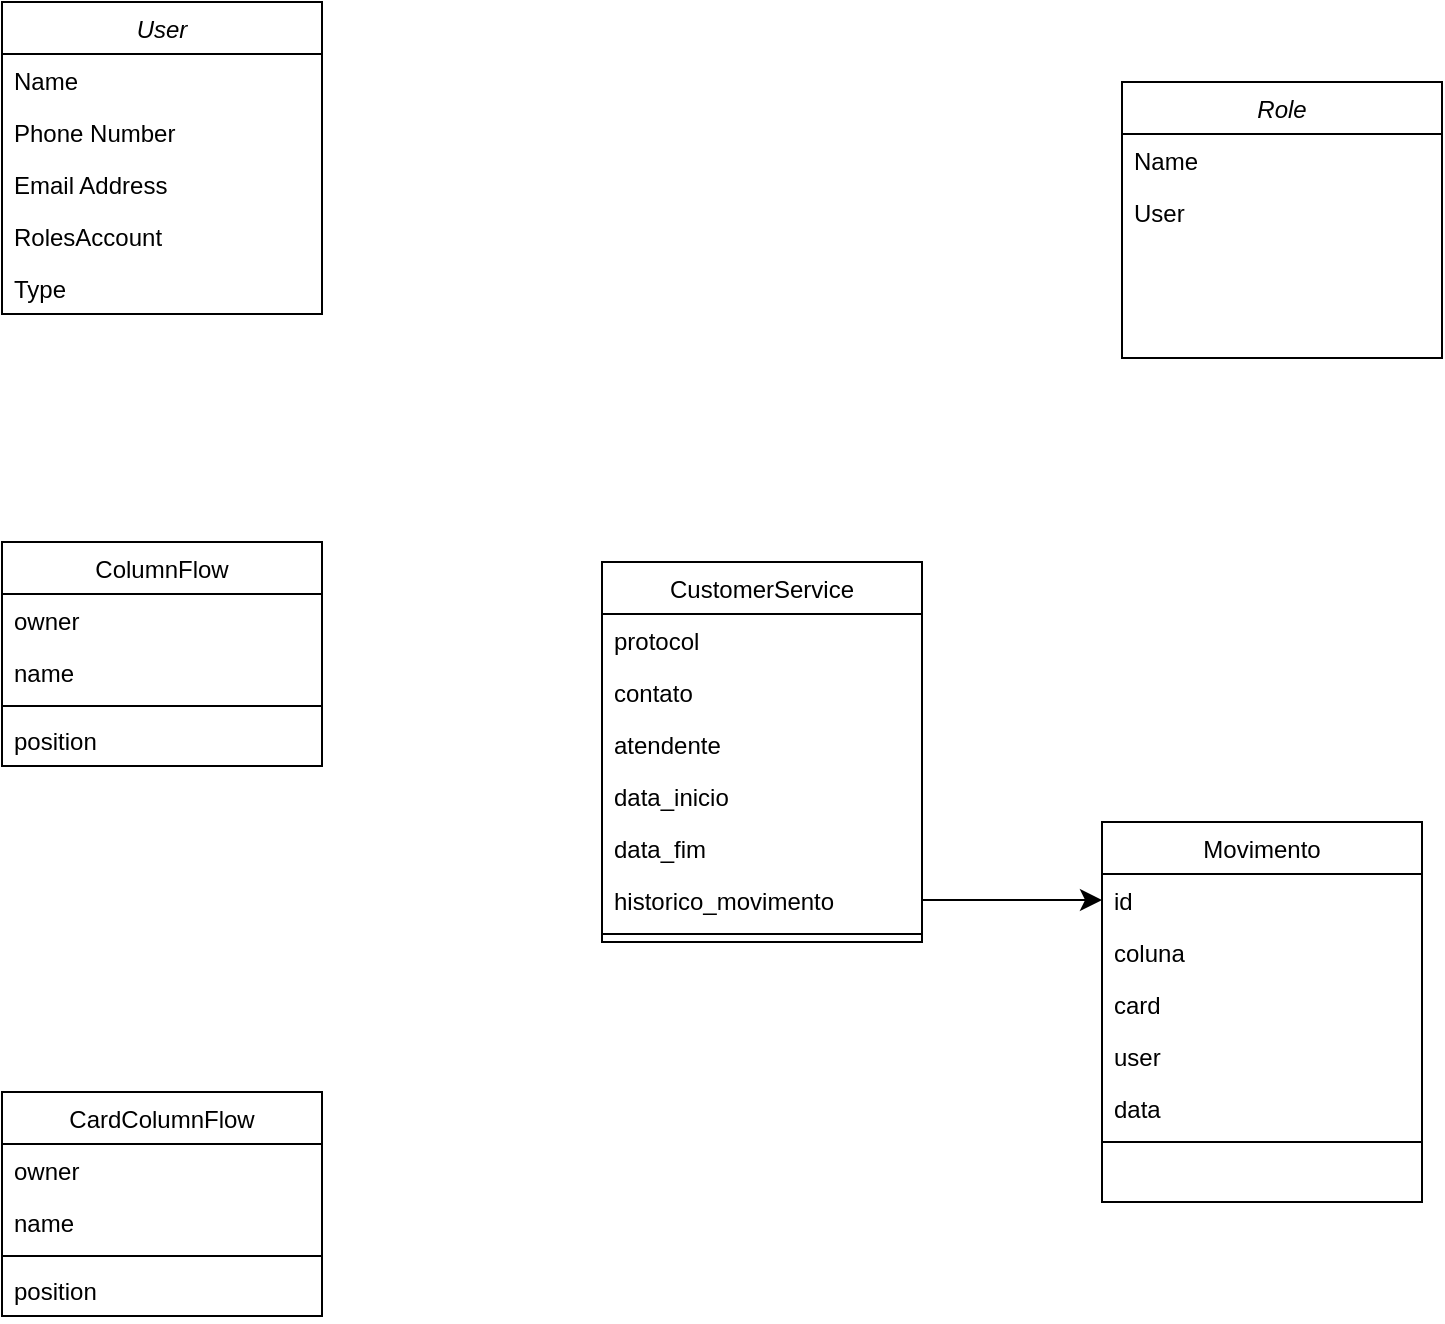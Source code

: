 <mxfile version="21.5.2" type="device">
  <diagram id="C5RBs43oDa-KdzZeNtuy" name="Page-1">
    <mxGraphModel dx="2074" dy="843" grid="1" gridSize="10" guides="1" tooltips="1" connect="1" arrows="1" fold="1" page="1" pageScale="1" pageWidth="827" pageHeight="1169" math="0" shadow="0">
      <root>
        <mxCell id="WIyWlLk6GJQsqaUBKTNV-0" />
        <mxCell id="WIyWlLk6GJQsqaUBKTNV-1" parent="WIyWlLk6GJQsqaUBKTNV-0" />
        <mxCell id="zkfFHV4jXpPFQw0GAbJ--0" value="User" style="swimlane;fontStyle=2;align=center;verticalAlign=top;childLayout=stackLayout;horizontal=1;startSize=26;horizontalStack=0;resizeParent=1;resizeLast=0;collapsible=1;marginBottom=0;rounded=0;shadow=0;strokeWidth=1;" parent="WIyWlLk6GJQsqaUBKTNV-1" vertex="1">
          <mxGeometry x="40" y="40" width="160" height="156" as="geometry">
            <mxRectangle x="230" y="140" width="160" height="26" as="alternateBounds" />
          </mxGeometry>
        </mxCell>
        <mxCell id="zkfFHV4jXpPFQw0GAbJ--1" value="Name" style="text;align=left;verticalAlign=top;spacingLeft=4;spacingRight=4;overflow=hidden;rotatable=0;points=[[0,0.5],[1,0.5]];portConstraint=eastwest;" parent="zkfFHV4jXpPFQw0GAbJ--0" vertex="1">
          <mxGeometry y="26" width="160" height="26" as="geometry" />
        </mxCell>
        <mxCell id="zkfFHV4jXpPFQw0GAbJ--2" value="Phone Number" style="text;align=left;verticalAlign=top;spacingLeft=4;spacingRight=4;overflow=hidden;rotatable=0;points=[[0,0.5],[1,0.5]];portConstraint=eastwest;rounded=0;shadow=0;html=0;" parent="zkfFHV4jXpPFQw0GAbJ--0" vertex="1">
          <mxGeometry y="52" width="160" height="26" as="geometry" />
        </mxCell>
        <mxCell id="zkfFHV4jXpPFQw0GAbJ--3" value="Email Address" style="text;align=left;verticalAlign=top;spacingLeft=4;spacingRight=4;overflow=hidden;rotatable=0;points=[[0,0.5],[1,0.5]];portConstraint=eastwest;rounded=0;shadow=0;html=0;" parent="zkfFHV4jXpPFQw0GAbJ--0" vertex="1">
          <mxGeometry y="78" width="160" height="26" as="geometry" />
        </mxCell>
        <mxCell id="uVqrEC_HRoJgp9RVOFxQ-38" value="RolesAccount" style="text;align=left;verticalAlign=top;spacingLeft=4;spacingRight=4;overflow=hidden;rotatable=0;points=[[0,0.5],[1,0.5]];portConstraint=eastwest;rounded=0;shadow=0;html=0;" vertex="1" parent="zkfFHV4jXpPFQw0GAbJ--0">
          <mxGeometry y="104" width="160" height="26" as="geometry" />
        </mxCell>
        <mxCell id="uVqrEC_HRoJgp9RVOFxQ-40" value="Type" style="text;align=left;verticalAlign=top;spacingLeft=4;spacingRight=4;overflow=hidden;rotatable=0;points=[[0,0.5],[1,0.5]];portConstraint=eastwest;rounded=0;shadow=0;html=0;" vertex="1" parent="zkfFHV4jXpPFQw0GAbJ--0">
          <mxGeometry y="130" width="160" height="26" as="geometry" />
        </mxCell>
        <mxCell id="uVqrEC_HRoJgp9RVOFxQ-0" value="ColumnFlow" style="swimlane;fontStyle=0;align=center;verticalAlign=top;childLayout=stackLayout;horizontal=1;startSize=26;horizontalStack=0;resizeParent=1;resizeLast=0;collapsible=1;marginBottom=0;rounded=0;shadow=0;strokeWidth=1;" vertex="1" parent="WIyWlLk6GJQsqaUBKTNV-1">
          <mxGeometry x="40" y="310" width="160" height="112" as="geometry">
            <mxRectangle x="340" y="380" width="170" height="26" as="alternateBounds" />
          </mxGeometry>
        </mxCell>
        <mxCell id="uVqrEC_HRoJgp9RVOFxQ-1" value="owner" style="text;align=left;verticalAlign=top;spacingLeft=4;spacingRight=4;overflow=hidden;rotatable=0;points=[[0,0.5],[1,0.5]];portConstraint=eastwest;" vertex="1" parent="uVqrEC_HRoJgp9RVOFxQ-0">
          <mxGeometry y="26" width="160" height="26" as="geometry" />
        </mxCell>
        <mxCell id="uVqrEC_HRoJgp9RVOFxQ-3" value="name" style="text;align=left;verticalAlign=top;spacingLeft=4;spacingRight=4;overflow=hidden;rotatable=0;points=[[0,0.5],[1,0.5]];portConstraint=eastwest;" vertex="1" parent="uVqrEC_HRoJgp9RVOFxQ-0">
          <mxGeometry y="52" width="160" height="26" as="geometry" />
        </mxCell>
        <mxCell id="uVqrEC_HRoJgp9RVOFxQ-2" value="" style="line;html=1;strokeWidth=1;align=left;verticalAlign=middle;spacingTop=-1;spacingLeft=3;spacingRight=3;rotatable=0;labelPosition=right;points=[];portConstraint=eastwest;" vertex="1" parent="uVqrEC_HRoJgp9RVOFxQ-0">
          <mxGeometry y="78" width="160" height="8" as="geometry" />
        </mxCell>
        <mxCell id="uVqrEC_HRoJgp9RVOFxQ-30" value="position" style="text;align=left;verticalAlign=top;spacingLeft=4;spacingRight=4;overflow=hidden;rotatable=0;points=[[0,0.5],[1,0.5]];portConstraint=eastwest;" vertex="1" parent="uVqrEC_HRoJgp9RVOFxQ-0">
          <mxGeometry y="86" width="160" height="26" as="geometry" />
        </mxCell>
        <mxCell id="uVqrEC_HRoJgp9RVOFxQ-4" value="CustomerService" style="swimlane;fontStyle=0;align=center;verticalAlign=top;childLayout=stackLayout;horizontal=1;startSize=26;horizontalStack=0;resizeParent=1;resizeLast=0;collapsible=1;marginBottom=0;rounded=0;shadow=0;strokeWidth=1;" vertex="1" parent="WIyWlLk6GJQsqaUBKTNV-1">
          <mxGeometry x="340" y="320" width="160" height="190" as="geometry">
            <mxRectangle x="340" y="380" width="170" height="26" as="alternateBounds" />
          </mxGeometry>
        </mxCell>
        <mxCell id="uVqrEC_HRoJgp9RVOFxQ-5" value="protocol" style="text;align=left;verticalAlign=top;spacingLeft=4;spacingRight=4;overflow=hidden;rotatable=0;points=[[0,0.5],[1,0.5]];portConstraint=eastwest;" vertex="1" parent="uVqrEC_HRoJgp9RVOFxQ-4">
          <mxGeometry y="26" width="160" height="26" as="geometry" />
        </mxCell>
        <mxCell id="uVqrEC_HRoJgp9RVOFxQ-6" value="contato" style="text;align=left;verticalAlign=top;spacingLeft=4;spacingRight=4;overflow=hidden;rotatable=0;points=[[0,0.5],[1,0.5]];portConstraint=eastwest;" vertex="1" parent="uVqrEC_HRoJgp9RVOFxQ-4">
          <mxGeometry y="52" width="160" height="26" as="geometry" />
        </mxCell>
        <mxCell id="uVqrEC_HRoJgp9RVOFxQ-8" value="atendente" style="text;align=left;verticalAlign=top;spacingLeft=4;spacingRight=4;overflow=hidden;rotatable=0;points=[[0,0.5],[1,0.5]];portConstraint=eastwest;" vertex="1" parent="uVqrEC_HRoJgp9RVOFxQ-4">
          <mxGeometry y="78" width="160" height="26" as="geometry" />
        </mxCell>
        <mxCell id="uVqrEC_HRoJgp9RVOFxQ-10" value="data_inicio" style="text;align=left;verticalAlign=top;spacingLeft=4;spacingRight=4;overflow=hidden;rotatable=0;points=[[0,0.5],[1,0.5]];portConstraint=eastwest;" vertex="1" parent="uVqrEC_HRoJgp9RVOFxQ-4">
          <mxGeometry y="104" width="160" height="26" as="geometry" />
        </mxCell>
        <mxCell id="uVqrEC_HRoJgp9RVOFxQ-11" value="data_fim" style="text;align=left;verticalAlign=top;spacingLeft=4;spacingRight=4;overflow=hidden;rotatable=0;points=[[0,0.5],[1,0.5]];portConstraint=eastwest;" vertex="1" parent="uVqrEC_HRoJgp9RVOFxQ-4">
          <mxGeometry y="130" width="160" height="26" as="geometry" />
        </mxCell>
        <mxCell id="uVqrEC_HRoJgp9RVOFxQ-12" value="historico_movimento" style="text;align=left;verticalAlign=top;spacingLeft=4;spacingRight=4;overflow=hidden;rotatable=0;points=[[0,0.5],[1,0.5]];portConstraint=eastwest;" vertex="1" parent="uVqrEC_HRoJgp9RVOFxQ-4">
          <mxGeometry y="156" width="160" height="26" as="geometry" />
        </mxCell>
        <mxCell id="uVqrEC_HRoJgp9RVOFxQ-7" value="" style="line;html=1;strokeWidth=1;align=left;verticalAlign=middle;spacingTop=-1;spacingLeft=3;spacingRight=3;rotatable=0;labelPosition=right;points=[];portConstraint=eastwest;" vertex="1" parent="uVqrEC_HRoJgp9RVOFxQ-4">
          <mxGeometry y="182" width="160" height="8" as="geometry" />
        </mxCell>
        <mxCell id="uVqrEC_HRoJgp9RVOFxQ-13" value="Movimento" style="swimlane;fontStyle=0;align=center;verticalAlign=top;childLayout=stackLayout;horizontal=1;startSize=26;horizontalStack=0;resizeParent=1;resizeLast=0;collapsible=1;marginBottom=0;rounded=0;shadow=0;strokeWidth=1;" vertex="1" parent="WIyWlLk6GJQsqaUBKTNV-1">
          <mxGeometry x="590" y="450" width="160" height="190" as="geometry">
            <mxRectangle x="340" y="380" width="170" height="26" as="alternateBounds" />
          </mxGeometry>
        </mxCell>
        <mxCell id="uVqrEC_HRoJgp9RVOFxQ-14" value="id" style="text;align=left;verticalAlign=top;spacingLeft=4;spacingRight=4;overflow=hidden;rotatable=0;points=[[0,0.5],[1,0.5]];portConstraint=eastwest;" vertex="1" parent="uVqrEC_HRoJgp9RVOFxQ-13">
          <mxGeometry y="26" width="160" height="26" as="geometry" />
        </mxCell>
        <mxCell id="uVqrEC_HRoJgp9RVOFxQ-22" value="coluna" style="text;align=left;verticalAlign=top;spacingLeft=4;spacingRight=4;overflow=hidden;rotatable=0;points=[[0,0.5],[1,0.5]];portConstraint=eastwest;" vertex="1" parent="uVqrEC_HRoJgp9RVOFxQ-13">
          <mxGeometry y="52" width="160" height="26" as="geometry" />
        </mxCell>
        <mxCell id="uVqrEC_HRoJgp9RVOFxQ-24" value="card" style="text;align=left;verticalAlign=top;spacingLeft=4;spacingRight=4;overflow=hidden;rotatable=0;points=[[0,0.5],[1,0.5]];portConstraint=eastwest;" vertex="1" parent="uVqrEC_HRoJgp9RVOFxQ-13">
          <mxGeometry y="78" width="160" height="26" as="geometry" />
        </mxCell>
        <mxCell id="uVqrEC_HRoJgp9RVOFxQ-15" value="user" style="text;align=left;verticalAlign=top;spacingLeft=4;spacingRight=4;overflow=hidden;rotatable=0;points=[[0,0.5],[1,0.5]];portConstraint=eastwest;" vertex="1" parent="uVqrEC_HRoJgp9RVOFxQ-13">
          <mxGeometry y="104" width="160" height="26" as="geometry" />
        </mxCell>
        <mxCell id="uVqrEC_HRoJgp9RVOFxQ-16" value="data" style="text;align=left;verticalAlign=top;spacingLeft=4;spacingRight=4;overflow=hidden;rotatable=0;points=[[0,0.5],[1,0.5]];portConstraint=eastwest;" vertex="1" parent="uVqrEC_HRoJgp9RVOFxQ-13">
          <mxGeometry y="130" width="160" height="26" as="geometry" />
        </mxCell>
        <mxCell id="uVqrEC_HRoJgp9RVOFxQ-20" value="" style="line;html=1;strokeWidth=1;align=left;verticalAlign=middle;spacingTop=-1;spacingLeft=3;spacingRight=3;rotatable=0;labelPosition=right;points=[];portConstraint=eastwest;" vertex="1" parent="uVqrEC_HRoJgp9RVOFxQ-13">
          <mxGeometry y="156" width="160" height="8" as="geometry" />
        </mxCell>
        <mxCell id="uVqrEC_HRoJgp9RVOFxQ-23" style="edgeStyle=none;curved=1;rounded=0;orthogonalLoop=1;jettySize=auto;html=1;exitX=1;exitY=0.5;exitDx=0;exitDy=0;entryX=0;entryY=0.5;entryDx=0;entryDy=0;fontSize=12;startSize=8;endSize=8;" edge="1" parent="WIyWlLk6GJQsqaUBKTNV-1" source="uVqrEC_HRoJgp9RVOFxQ-12" target="uVqrEC_HRoJgp9RVOFxQ-14">
          <mxGeometry relative="1" as="geometry" />
        </mxCell>
        <mxCell id="uVqrEC_HRoJgp9RVOFxQ-31" value="Role" style="swimlane;fontStyle=2;align=center;verticalAlign=top;childLayout=stackLayout;horizontal=1;startSize=26;horizontalStack=0;resizeParent=1;resizeLast=0;collapsible=1;marginBottom=0;rounded=0;shadow=0;strokeWidth=1;" vertex="1" parent="WIyWlLk6GJQsqaUBKTNV-1">
          <mxGeometry x="600" y="80" width="160" height="138" as="geometry">
            <mxRectangle x="230" y="140" width="160" height="26" as="alternateBounds" />
          </mxGeometry>
        </mxCell>
        <mxCell id="uVqrEC_HRoJgp9RVOFxQ-32" value="Name" style="text;align=left;verticalAlign=top;spacingLeft=4;spacingRight=4;overflow=hidden;rotatable=0;points=[[0,0.5],[1,0.5]];portConstraint=eastwest;" vertex="1" parent="uVqrEC_HRoJgp9RVOFxQ-31">
          <mxGeometry y="26" width="160" height="26" as="geometry" />
        </mxCell>
        <mxCell id="uVqrEC_HRoJgp9RVOFxQ-39" value="User" style="text;align=left;verticalAlign=top;spacingLeft=4;spacingRight=4;overflow=hidden;rotatable=0;points=[[0,0.5],[1,0.5]];portConstraint=eastwest;" vertex="1" parent="uVqrEC_HRoJgp9RVOFxQ-31">
          <mxGeometry y="52" width="160" height="26" as="geometry" />
        </mxCell>
        <mxCell id="uVqrEC_HRoJgp9RVOFxQ-41" value="CardColumnFlow" style="swimlane;fontStyle=0;align=center;verticalAlign=top;childLayout=stackLayout;horizontal=1;startSize=26;horizontalStack=0;resizeParent=1;resizeLast=0;collapsible=1;marginBottom=0;rounded=0;shadow=0;strokeWidth=1;" vertex="1" parent="WIyWlLk6GJQsqaUBKTNV-1">
          <mxGeometry x="40" y="585" width="160" height="112" as="geometry">
            <mxRectangle x="340" y="380" width="170" height="26" as="alternateBounds" />
          </mxGeometry>
        </mxCell>
        <mxCell id="uVqrEC_HRoJgp9RVOFxQ-42" value="owner" style="text;align=left;verticalAlign=top;spacingLeft=4;spacingRight=4;overflow=hidden;rotatable=0;points=[[0,0.5],[1,0.5]];portConstraint=eastwest;" vertex="1" parent="uVqrEC_HRoJgp9RVOFxQ-41">
          <mxGeometry y="26" width="160" height="26" as="geometry" />
        </mxCell>
        <mxCell id="uVqrEC_HRoJgp9RVOFxQ-43" value="name" style="text;align=left;verticalAlign=top;spacingLeft=4;spacingRight=4;overflow=hidden;rotatable=0;points=[[0,0.5],[1,0.5]];portConstraint=eastwest;" vertex="1" parent="uVqrEC_HRoJgp9RVOFxQ-41">
          <mxGeometry y="52" width="160" height="26" as="geometry" />
        </mxCell>
        <mxCell id="uVqrEC_HRoJgp9RVOFxQ-44" value="" style="line;html=1;strokeWidth=1;align=left;verticalAlign=middle;spacingTop=-1;spacingLeft=3;spacingRight=3;rotatable=0;labelPosition=right;points=[];portConstraint=eastwest;" vertex="1" parent="uVqrEC_HRoJgp9RVOFxQ-41">
          <mxGeometry y="78" width="160" height="8" as="geometry" />
        </mxCell>
        <mxCell id="uVqrEC_HRoJgp9RVOFxQ-45" value="position" style="text;align=left;verticalAlign=top;spacingLeft=4;spacingRight=4;overflow=hidden;rotatable=0;points=[[0,0.5],[1,0.5]];portConstraint=eastwest;" vertex="1" parent="uVqrEC_HRoJgp9RVOFxQ-41">
          <mxGeometry y="86" width="160" height="26" as="geometry" />
        </mxCell>
      </root>
    </mxGraphModel>
  </diagram>
</mxfile>
